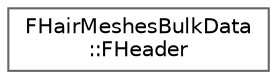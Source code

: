 digraph "Graphical Class Hierarchy"
{
 // INTERACTIVE_SVG=YES
 // LATEX_PDF_SIZE
  bgcolor="transparent";
  edge [fontname=Helvetica,fontsize=10,labelfontname=Helvetica,labelfontsize=10];
  node [fontname=Helvetica,fontsize=10,shape=box,height=0.2,width=0.4];
  rankdir="LR";
  Node0 [id="Node000000",label="FHairMeshesBulkData\l::FHeader",height=0.2,width=0.4,color="grey40", fillcolor="white", style="filled",URL="$d9/d28/structFHairMeshesBulkData_1_1FHeader.html",tooltip=" "];
}
